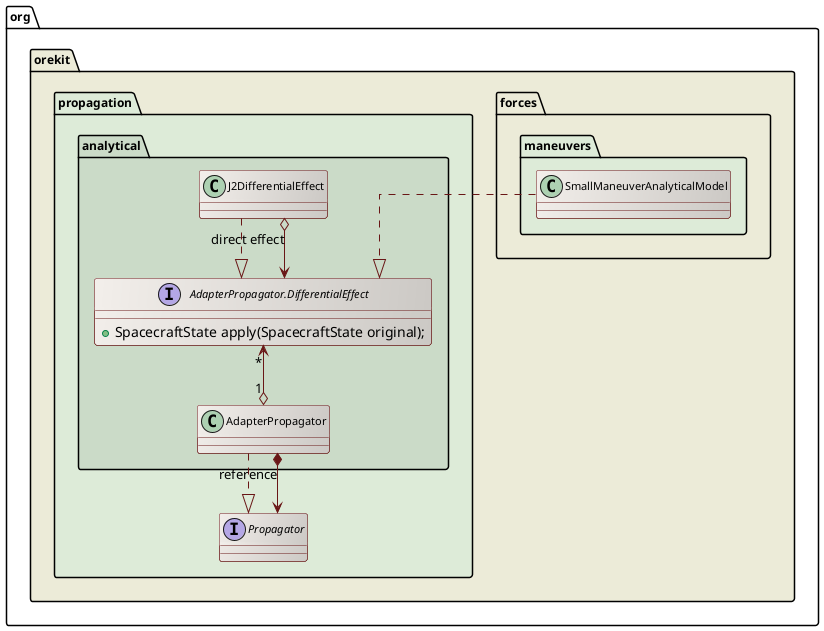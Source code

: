 ' Copyright 2002-2024 CS GROUP
' Licensed to CS GROUP (CS) under one or more
' contributor license agreements.  See the NOTICE file distributed with
' this work for additional information regarding copyright ownership.
' CS licenses this file to You under the Apache License, Version 2.0
' (the "License"); you may not use this file except in compliance with
' the License.  You may obtain a copy of the License at
'
'   http://www.apache.org/licenses/LICENSE-2.0
'
' Unless required by applicable law or agreed to in writing, software
' distributed under the License is distributed on an "AS IS" BASIS,
' WITHOUT WARRANTIES OR CONDITIONS OF ANY KIND, either express or implied.
' See the License for the specific language governing permissions and
' limitations under the License.
 
@startuml

  skinparam svek                  true
  skinparam ClassBackgroundColor  #F3EFEB/CCC9C5
  skinparam ClassArrowColor       #691616
  skinparam ClassBorderColor      #691616
  skinparam NoteBackgroundColor   #F3EFEB
  skinparam NoteBorderColor       #691616
  skinparam NoteFontColor         #691616
  skinparam ClassFontSize         11
  skinparam PackageFontSize       12
  skinparam linetype              ortho

  package org.orekit #ECEBD8 {

    package forces.maneuvers #DDEBD8 {
      class SmallManeuverAnalyticalModel
    }

    package propagation #DDEBD8 {

      package analytical #CBDBC8 {
        interface "AdapterPropagator.DifferentialEffect" as AdapterPropagator_DifferentialEffect {
          +SpacecraftState apply(SpacecraftState original);
        }

        class AdapterPropagator
        class J2DifferentialEffect

        AdapterPropagator_DifferentialEffect "*" <--o "1" AdapterPropagator
        J2DifferentialEffect ..|> AdapterPropagator_DifferentialEffect
        J2DifferentialEffect o--> AdapterPropagator_DifferentialEffect : "direct effect"

      }

      interface Propagator
      AdapterPropagator ..|> Propagator
      AdapterPropagator *--> Propagator : reference
     
    }

    SmallManeuverAnalyticalModel ..|> AdapterPropagator_DifferentialEffect

 }

@enduml
